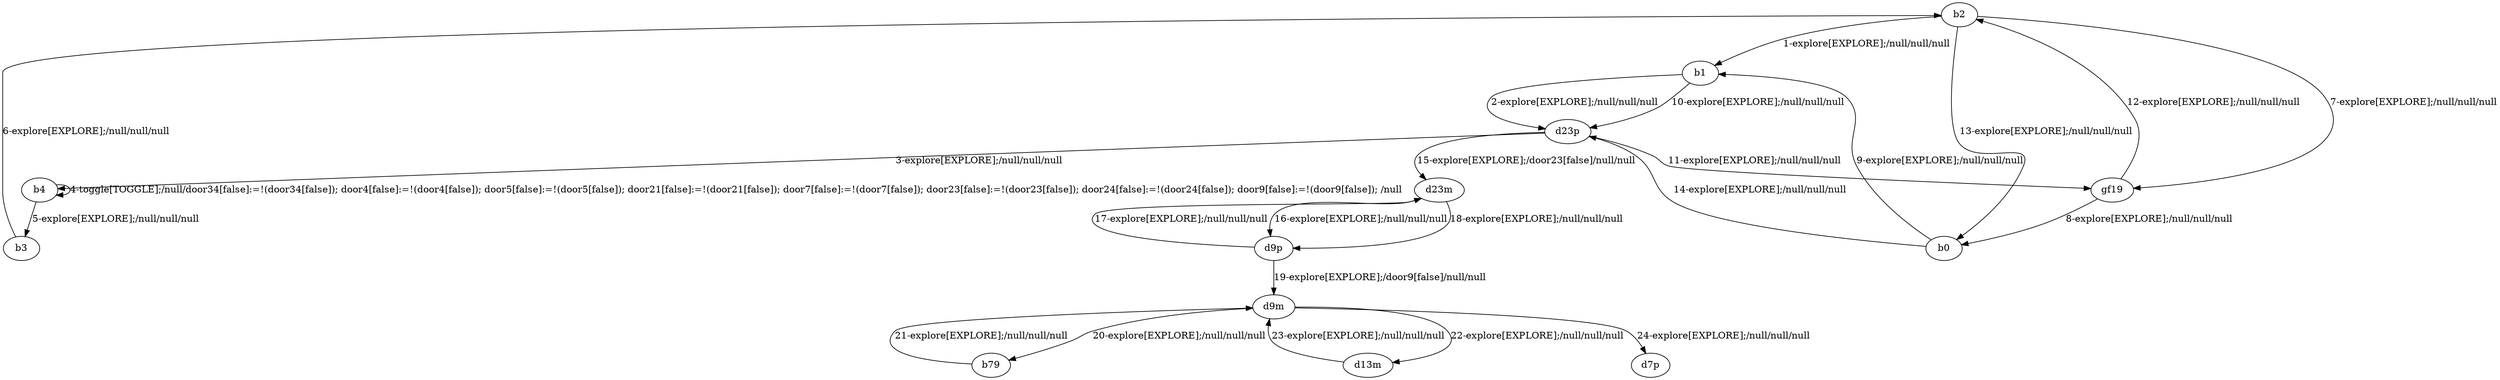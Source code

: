 # Total number of goals covered by this test: 1
# d9m --> d7p

digraph g {
"b2" -> "b1" [label = "1-explore[EXPLORE];/null/null/null"];
"b1" -> "d23p" [label = "2-explore[EXPLORE];/null/null/null"];
"d23p" -> "b4" [label = "3-explore[EXPLORE];/null/null/null"];
"b4" -> "b4" [label = "4-toggle[TOGGLE];/null/door34[false]:=!(door34[false]); door4[false]:=!(door4[false]); door5[false]:=!(door5[false]); door21[false]:=!(door21[false]); door7[false]:=!(door7[false]); door23[false]:=!(door23[false]); door24[false]:=!(door24[false]); door9[false]:=!(door9[false]); /null"];
"b4" -> "b3" [label = "5-explore[EXPLORE];/null/null/null"];
"b3" -> "b2" [label = "6-explore[EXPLORE];/null/null/null"];
"b2" -> "gf19" [label = "7-explore[EXPLORE];/null/null/null"];
"gf19" -> "b0" [label = "8-explore[EXPLORE];/null/null/null"];
"b0" -> "b1" [label = "9-explore[EXPLORE];/null/null/null"];
"b1" -> "d23p" [label = "10-explore[EXPLORE];/null/null/null"];
"d23p" -> "gf19" [label = "11-explore[EXPLORE];/null/null/null"];
"gf19" -> "b2" [label = "12-explore[EXPLORE];/null/null/null"];
"b2" -> "b0" [label = "13-explore[EXPLORE];/null/null/null"];
"b0" -> "d23p" [label = "14-explore[EXPLORE];/null/null/null"];
"d23p" -> "d23m" [label = "15-explore[EXPLORE];/door23[false]/null/null"];
"d23m" -> "d9p" [label = "16-explore[EXPLORE];/null/null/null"];
"d9p" -> "d23m" [label = "17-explore[EXPLORE];/null/null/null"];
"d23m" -> "d9p" [label = "18-explore[EXPLORE];/null/null/null"];
"d9p" -> "d9m" [label = "19-explore[EXPLORE];/door9[false]/null/null"];
"d9m" -> "b79" [label = "20-explore[EXPLORE];/null/null/null"];
"b79" -> "d9m" [label = "21-explore[EXPLORE];/null/null/null"];
"d9m" -> "d13m" [label = "22-explore[EXPLORE];/null/null/null"];
"d13m" -> "d9m" [label = "23-explore[EXPLORE];/null/null/null"];
"d9m" -> "d7p" [label = "24-explore[EXPLORE];/null/null/null"];
}